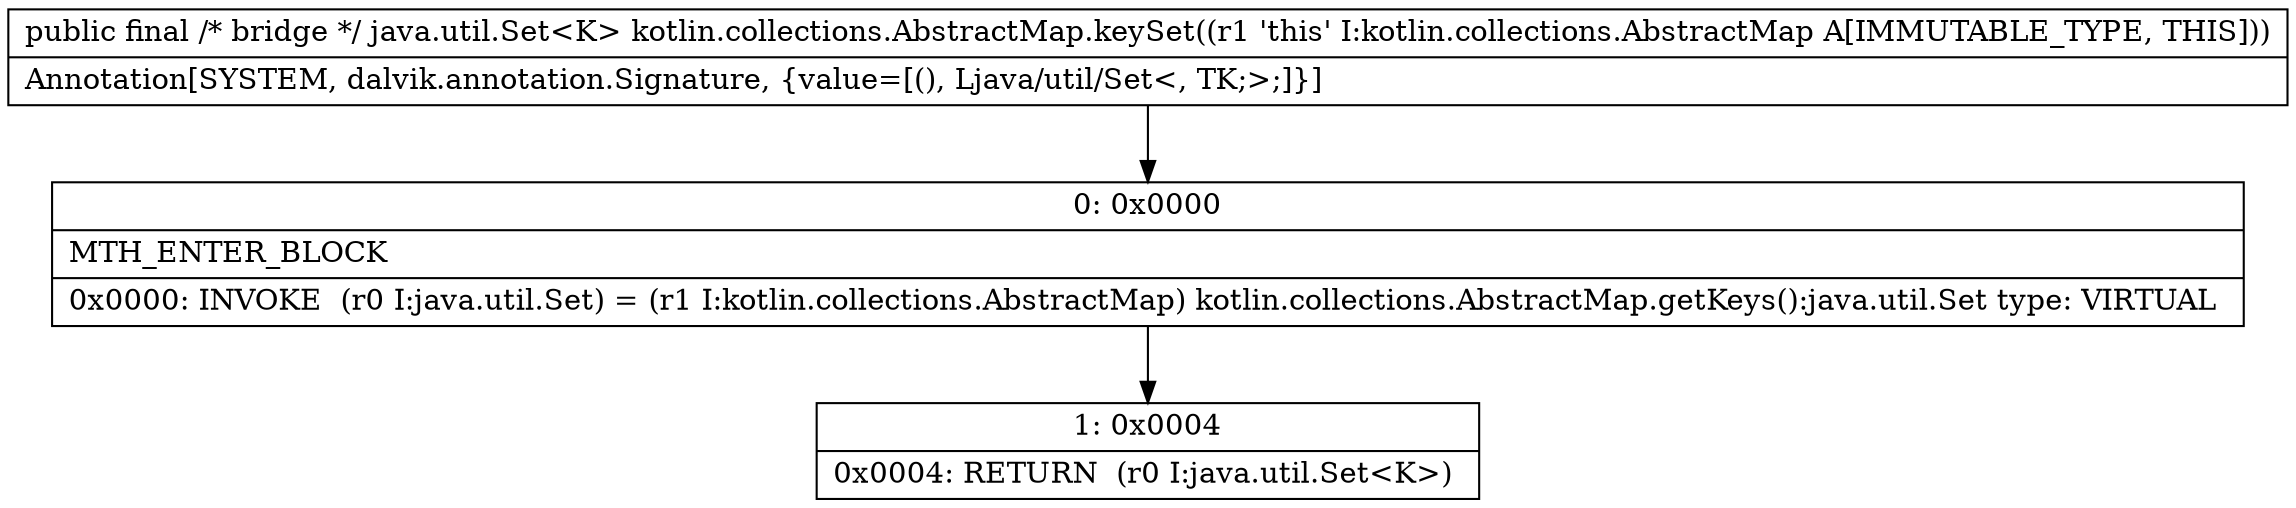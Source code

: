 digraph "CFG forkotlin.collections.AbstractMap.keySet()Ljava\/util\/Set;" {
Node_0 [shape=record,label="{0\:\ 0x0000|MTH_ENTER_BLOCK\l|0x0000: INVOKE  (r0 I:java.util.Set) = (r1 I:kotlin.collections.AbstractMap) kotlin.collections.AbstractMap.getKeys():java.util.Set type: VIRTUAL \l}"];
Node_1 [shape=record,label="{1\:\ 0x0004|0x0004: RETURN  (r0 I:java.util.Set\<K\>) \l}"];
MethodNode[shape=record,label="{public final \/* bridge *\/ java.util.Set\<K\> kotlin.collections.AbstractMap.keySet((r1 'this' I:kotlin.collections.AbstractMap A[IMMUTABLE_TYPE, THIS]))  | Annotation[SYSTEM, dalvik.annotation.Signature, \{value=[(), Ljava\/util\/Set\<, TK;\>;]\}]\l}"];
MethodNode -> Node_0;
Node_0 -> Node_1;
}

